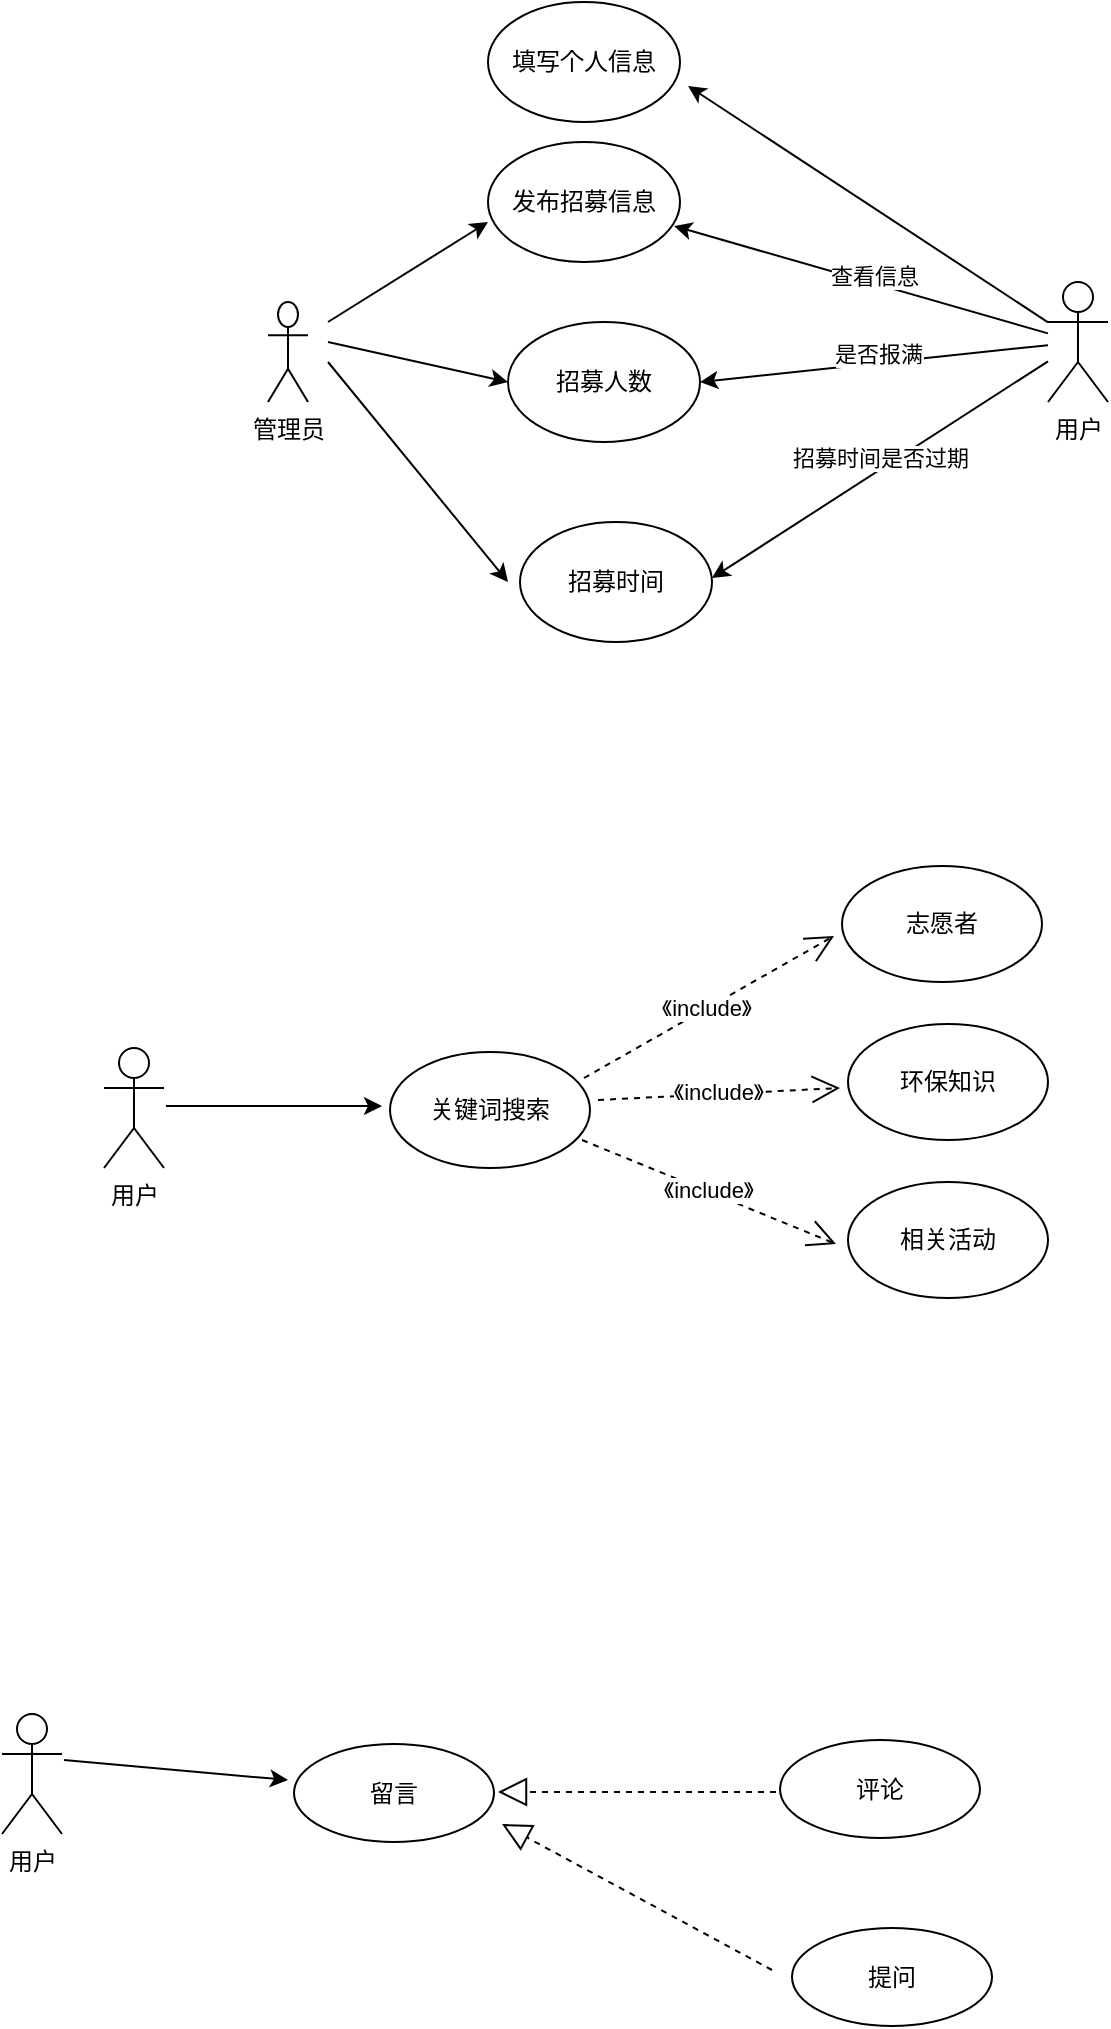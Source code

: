 <mxfile version="24.0.7" type="github">
  <diagram name="第 1 页" id="Eviyg9Z6I4j_Fc4VJyLh">
    <mxGraphModel dx="1050" dy="538" grid="0" gridSize="10" guides="1" tooltips="1" connect="1" arrows="1" fold="1" page="1" pageScale="1" pageWidth="827" pageHeight="1169" math="0" shadow="0">
      <root>
        <mxCell id="0" />
        <mxCell id="1" parent="0" />
        <mxCell id="IWfv0T1zwuI6eeYC_6F_-1" value="管理员" style="shape=umlActor;verticalLabelPosition=bottom;verticalAlign=top;html=1;" vertex="1" parent="1">
          <mxGeometry x="240" y="160" width="20" height="50" as="geometry" />
        </mxCell>
        <mxCell id="IWfv0T1zwuI6eeYC_6F_-2" value="" style="endArrow=classic;html=1;rounded=0;" edge="1" parent="1">
          <mxGeometry width="50" height="50" relative="1" as="geometry">
            <mxPoint x="270" y="170" as="sourcePoint" />
            <mxPoint x="350" y="120" as="targetPoint" />
          </mxGeometry>
        </mxCell>
        <mxCell id="IWfv0T1zwuI6eeYC_6F_-7" value="发布招募信息" style="ellipse;whiteSpace=wrap;html=1;" vertex="1" parent="1">
          <mxGeometry x="350" y="80" width="96" height="60" as="geometry" />
        </mxCell>
        <mxCell id="IWfv0T1zwuI6eeYC_6F_-8" value="" style="endArrow=classic;html=1;rounded=0;" edge="1" parent="1">
          <mxGeometry width="50" height="50" relative="1" as="geometry">
            <mxPoint x="270" y="180" as="sourcePoint" />
            <mxPoint x="360" y="200" as="targetPoint" />
          </mxGeometry>
        </mxCell>
        <mxCell id="IWfv0T1zwuI6eeYC_6F_-9" value="招募人数" style="ellipse;whiteSpace=wrap;html=1;" vertex="1" parent="1">
          <mxGeometry x="360" y="170" width="96" height="60" as="geometry" />
        </mxCell>
        <mxCell id="IWfv0T1zwuI6eeYC_6F_-11" value="用户" style="shape=umlActor;verticalLabelPosition=bottom;verticalAlign=top;html=1;" vertex="1" parent="1">
          <mxGeometry x="630" y="150" width="30" height="60" as="geometry" />
        </mxCell>
        <mxCell id="IWfv0T1zwuI6eeYC_6F_-14" value="" style="endArrow=classic;html=1;rounded=0;entryX=0.969;entryY=0.7;entryDx=0;entryDy=0;entryPerimeter=0;" edge="1" parent="1" source="IWfv0T1zwuI6eeYC_6F_-11" target="IWfv0T1zwuI6eeYC_6F_-7">
          <mxGeometry width="50" height="50" relative="1" as="geometry">
            <mxPoint x="640" y="200" as="sourcePoint" />
            <mxPoint x="690" y="150" as="targetPoint" />
          </mxGeometry>
        </mxCell>
        <mxCell id="IWfv0T1zwuI6eeYC_6F_-15" value="查看信息" style="edgeLabel;html=1;align=center;verticalAlign=middle;resizable=0;points=[];" vertex="1" connectable="0" parent="IWfv0T1zwuI6eeYC_6F_-14">
          <mxGeometry x="-0.056" y="-5" relative="1" as="geometry">
            <mxPoint y="1" as="offset" />
          </mxGeometry>
        </mxCell>
        <mxCell id="IWfv0T1zwuI6eeYC_6F_-16" value="" style="endArrow=classic;html=1;rounded=0;entryX=1;entryY=0.5;entryDx=0;entryDy=0;" edge="1" parent="1" source="IWfv0T1zwuI6eeYC_6F_-11" target="IWfv0T1zwuI6eeYC_6F_-9">
          <mxGeometry width="50" height="50" relative="1" as="geometry">
            <mxPoint x="390" y="300" as="sourcePoint" />
            <mxPoint x="440" y="250" as="targetPoint" />
          </mxGeometry>
        </mxCell>
        <mxCell id="IWfv0T1zwuI6eeYC_6F_-17" value="是否报满" style="edgeLabel;html=1;align=center;verticalAlign=middle;resizable=0;points=[];" vertex="1" connectable="0" parent="IWfv0T1zwuI6eeYC_6F_-16">
          <mxGeometry x="-0.029" y="-5" relative="1" as="geometry">
            <mxPoint as="offset" />
          </mxGeometry>
        </mxCell>
        <mxCell id="IWfv0T1zwuI6eeYC_6F_-18" value="" style="endArrow=classic;html=1;rounded=0;" edge="1" parent="1">
          <mxGeometry width="50" height="50" relative="1" as="geometry">
            <mxPoint x="270" y="190" as="sourcePoint" />
            <mxPoint x="360" y="300" as="targetPoint" />
          </mxGeometry>
        </mxCell>
        <mxCell id="IWfv0T1zwuI6eeYC_6F_-19" value="招募时间" style="ellipse;whiteSpace=wrap;html=1;" vertex="1" parent="1">
          <mxGeometry x="366" y="270" width="96" height="60" as="geometry" />
        </mxCell>
        <mxCell id="IWfv0T1zwuI6eeYC_6F_-20" value="" style="endArrow=classic;html=1;rounded=0;entryX=1;entryY=0.5;entryDx=0;entryDy=0;" edge="1" parent="1" source="IWfv0T1zwuI6eeYC_6F_-11">
          <mxGeometry width="50" height="50" relative="1" as="geometry">
            <mxPoint x="636" y="280" as="sourcePoint" />
            <mxPoint x="462" y="298" as="targetPoint" />
          </mxGeometry>
        </mxCell>
        <mxCell id="IWfv0T1zwuI6eeYC_6F_-21" value="招募时间是否过期" style="edgeLabel;html=1;align=center;verticalAlign=middle;resizable=0;points=[];" vertex="1" connectable="0" parent="IWfv0T1zwuI6eeYC_6F_-20">
          <mxGeometry x="-0.029" y="-5" relative="1" as="geometry">
            <mxPoint as="offset" />
          </mxGeometry>
        </mxCell>
        <mxCell id="IWfv0T1zwuI6eeYC_6F_-23" value="填写个人信息" style="ellipse;whiteSpace=wrap;html=1;" vertex="1" parent="1">
          <mxGeometry x="350" y="10" width="96" height="60" as="geometry" />
        </mxCell>
        <mxCell id="IWfv0T1zwuI6eeYC_6F_-24" value="" style="endArrow=classic;html=1;rounded=0;entryX=1.042;entryY=0.7;entryDx=0;entryDy=0;entryPerimeter=0;" edge="1" parent="1" source="IWfv0T1zwuI6eeYC_6F_-11" target="IWfv0T1zwuI6eeYC_6F_-23">
          <mxGeometry width="50" height="50" relative="1" as="geometry">
            <mxPoint x="633" y="150" as="sourcePoint" />
            <mxPoint x="446" y="96" as="targetPoint" />
          </mxGeometry>
        </mxCell>
        <mxCell id="IWfv0T1zwuI6eeYC_6F_-26" value="用户" style="shape=umlActor;verticalLabelPosition=bottom;verticalAlign=top;html=1;outlineConnect=0;" vertex="1" parent="1">
          <mxGeometry x="158" y="533" width="30" height="60" as="geometry" />
        </mxCell>
        <mxCell id="IWfv0T1zwuI6eeYC_6F_-27" value="" style="endArrow=classic;html=1;rounded=0;" edge="1" parent="1">
          <mxGeometry width="50" height="50" relative="1" as="geometry">
            <mxPoint x="189" y="562" as="sourcePoint" />
            <mxPoint x="297" y="562" as="targetPoint" />
          </mxGeometry>
        </mxCell>
        <mxCell id="IWfv0T1zwuI6eeYC_6F_-28" value="关键词搜索" style="ellipse;whiteSpace=wrap;html=1;" vertex="1" parent="1">
          <mxGeometry x="301" y="535" width="100" height="58" as="geometry" />
        </mxCell>
        <mxCell id="IWfv0T1zwuI6eeYC_6F_-31" value="志愿者" style="ellipse;whiteSpace=wrap;html=1;" vertex="1" parent="1">
          <mxGeometry x="527" y="442" width="100" height="58" as="geometry" />
        </mxCell>
        <mxCell id="IWfv0T1zwuI6eeYC_6F_-33" value="环保知识" style="ellipse;whiteSpace=wrap;html=1;" vertex="1" parent="1">
          <mxGeometry x="530" y="521" width="100" height="58" as="geometry" />
        </mxCell>
        <mxCell id="IWfv0T1zwuI6eeYC_6F_-34" value="相关活动" style="ellipse;whiteSpace=wrap;html=1;" vertex="1" parent="1">
          <mxGeometry x="530" y="600" width="100" height="58" as="geometry" />
        </mxCell>
        <mxCell id="IWfv0T1zwuI6eeYC_6F_-41" value="用户" style="shape=umlActor;verticalLabelPosition=bottom;verticalAlign=top;html=1;outlineConnect=0;" vertex="1" parent="1">
          <mxGeometry x="107" y="866" width="30" height="60" as="geometry" />
        </mxCell>
        <mxCell id="IWfv0T1zwuI6eeYC_6F_-45" value="留言" style="ellipse;whiteSpace=wrap;html=1;" vertex="1" parent="1">
          <mxGeometry x="253" y="881" width="100" height="49" as="geometry" />
        </mxCell>
        <mxCell id="IWfv0T1zwuI6eeYC_6F_-46" value="" style="endArrow=classic;html=1;rounded=0;" edge="1" parent="1">
          <mxGeometry width="50" height="50" relative="1" as="geometry">
            <mxPoint x="138" y="889" as="sourcePoint" />
            <mxPoint x="250" y="899" as="targetPoint" />
          </mxGeometry>
        </mxCell>
        <mxCell id="IWfv0T1zwuI6eeYC_6F_-47" value="评论" style="ellipse;whiteSpace=wrap;html=1;" vertex="1" parent="1">
          <mxGeometry x="496" y="879" width="100" height="49" as="geometry" />
        </mxCell>
        <mxCell id="IWfv0T1zwuI6eeYC_6F_-49" value="提问" style="ellipse;whiteSpace=wrap;html=1;" vertex="1" parent="1">
          <mxGeometry x="502" y="973" width="100" height="49" as="geometry" />
        </mxCell>
        <mxCell id="IWfv0T1zwuI6eeYC_6F_-54" value="" style="endArrow=block;dashed=1;endFill=0;endSize=12;html=1;rounded=0;" edge="1" parent="1">
          <mxGeometry width="160" relative="1" as="geometry">
            <mxPoint x="494" y="905" as="sourcePoint" />
            <mxPoint x="355" y="905" as="targetPoint" />
          </mxGeometry>
        </mxCell>
        <mxCell id="IWfv0T1zwuI6eeYC_6F_-55" value="" style="endArrow=block;dashed=1;endFill=0;endSize=12;html=1;rounded=0;" edge="1" parent="1">
          <mxGeometry width="160" relative="1" as="geometry">
            <mxPoint x="492" y="994" as="sourcePoint" />
            <mxPoint x="357" y="921" as="targetPoint" />
          </mxGeometry>
        </mxCell>
        <mxCell id="IWfv0T1zwuI6eeYC_6F_-57" value="" style="endArrow=open;endSize=12;dashed=1;html=1;rounded=0;" edge="1" parent="1">
          <mxGeometry width="160" relative="1" as="geometry">
            <mxPoint x="397" y="579" as="sourcePoint" />
            <mxPoint x="524" y="631" as="targetPoint" />
          </mxGeometry>
        </mxCell>
        <mxCell id="IWfv0T1zwuI6eeYC_6F_-58" value="《include》" style="edgeLabel;html=1;align=center;verticalAlign=middle;resizable=0;points=[];" vertex="1" connectable="0" parent="IWfv0T1zwuI6eeYC_6F_-57">
          <mxGeometry x="-0.031" y="1" relative="1" as="geometry">
            <mxPoint x="1" as="offset" />
          </mxGeometry>
        </mxCell>
        <mxCell id="IWfv0T1zwuI6eeYC_6F_-59" value="" style="endArrow=open;endSize=12;dashed=1;html=1;rounded=0;" edge="1" parent="1">
          <mxGeometry width="160" relative="1" as="geometry">
            <mxPoint x="405" y="559" as="sourcePoint" />
            <mxPoint x="526" y="553" as="targetPoint" />
          </mxGeometry>
        </mxCell>
        <mxCell id="IWfv0T1zwuI6eeYC_6F_-60" value="《include》" style="edgeLabel;html=1;align=center;verticalAlign=middle;resizable=0;points=[];" vertex="1" connectable="0" parent="IWfv0T1zwuI6eeYC_6F_-59">
          <mxGeometry x="-0.031" y="1" relative="1" as="geometry">
            <mxPoint x="1" as="offset" />
          </mxGeometry>
        </mxCell>
        <mxCell id="IWfv0T1zwuI6eeYC_6F_-61" value="" style="endArrow=open;endSize=12;dashed=1;html=1;rounded=0;" edge="1" parent="1">
          <mxGeometry width="160" relative="1" as="geometry">
            <mxPoint x="398" y="548" as="sourcePoint" />
            <mxPoint x="523" y="477" as="targetPoint" />
          </mxGeometry>
        </mxCell>
        <mxCell id="IWfv0T1zwuI6eeYC_6F_-62" value="《include》" style="edgeLabel;html=1;align=center;verticalAlign=middle;resizable=0;points=[];" vertex="1" connectable="0" parent="IWfv0T1zwuI6eeYC_6F_-61">
          <mxGeometry x="-0.031" y="1" relative="1" as="geometry">
            <mxPoint x="1" as="offset" />
          </mxGeometry>
        </mxCell>
      </root>
    </mxGraphModel>
  </diagram>
</mxfile>
